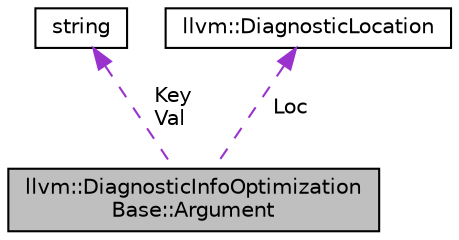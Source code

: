 digraph "llvm::DiagnosticInfoOptimizationBase::Argument"
{
 // LATEX_PDF_SIZE
  bgcolor="transparent";
  edge [fontname="Helvetica",fontsize="10",labelfontname="Helvetica",labelfontsize="10"];
  node [fontname="Helvetica",fontsize="10",shape="box"];
  Node1 [label="llvm::DiagnosticInfoOptimization\lBase::Argument",height=0.2,width=0.4,color="black", fillcolor="grey75", style="filled", fontcolor="black",tooltip="Used in the streaming interface as the general argument type."];
  Node2 -> Node1 [dir="back",color="darkorchid3",fontsize="10",style="dashed",label=" Key\nVal" ,fontname="Helvetica"];
  Node2 [label="string",height=0.2,width=0.4,color="black",tooltip=" "];
  Node3 -> Node1 [dir="back",color="darkorchid3",fontsize="10",style="dashed",label=" Loc" ,fontname="Helvetica"];
  Node3 [label="llvm::DiagnosticLocation",height=0.2,width=0.4,color="black",URL="$classllvm_1_1DiagnosticLocation.html",tooltip=" "];
}
